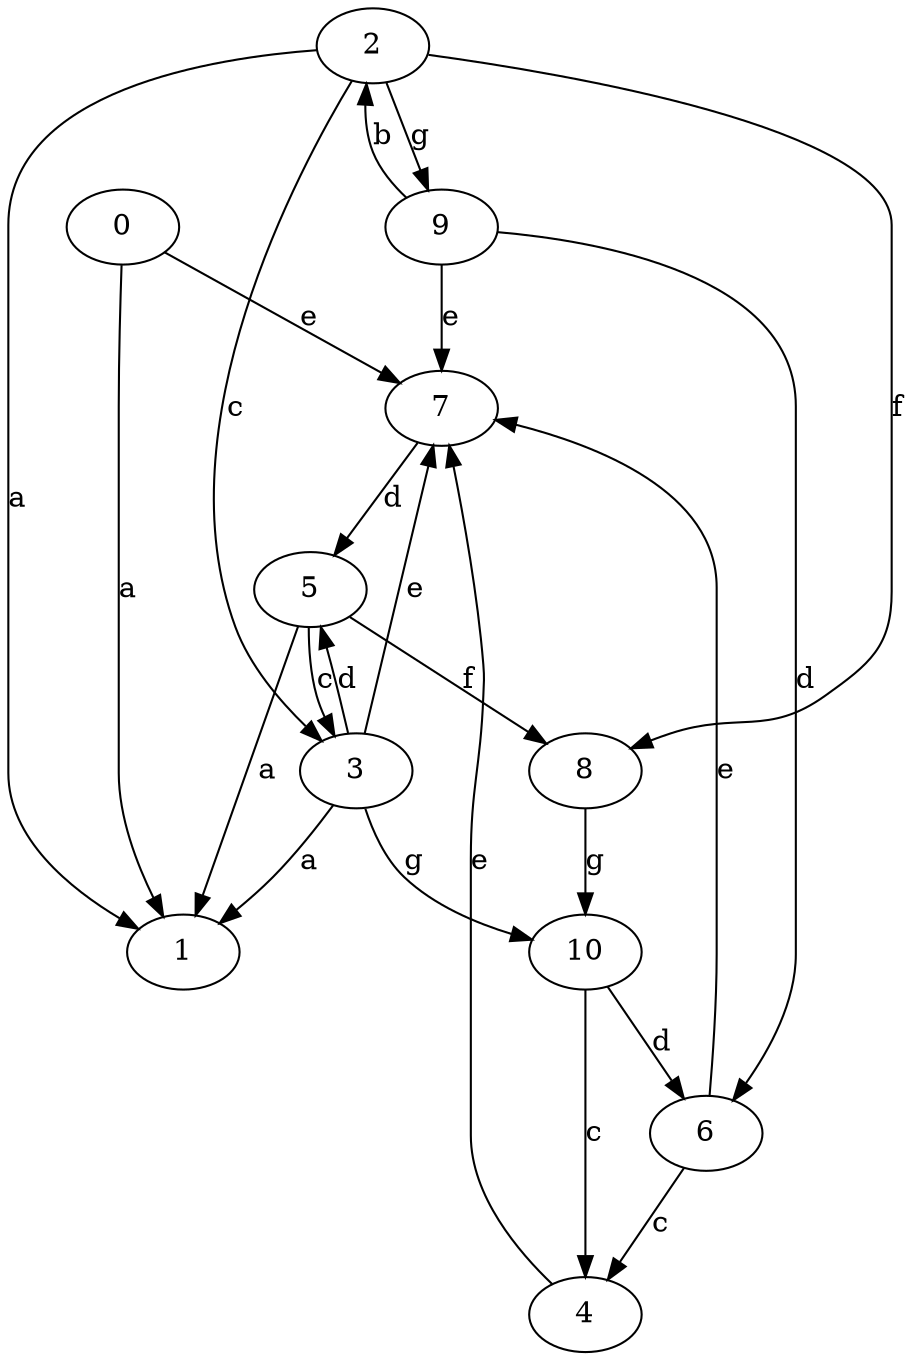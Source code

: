 strict digraph  {
0;
1;
2;
3;
4;
5;
6;
7;
8;
9;
10;
0 -> 1  [label=a];
0 -> 7  [label=e];
2 -> 1  [label=a];
2 -> 3  [label=c];
2 -> 8  [label=f];
2 -> 9  [label=g];
3 -> 1  [label=a];
3 -> 5  [label=d];
3 -> 7  [label=e];
3 -> 10  [label=g];
4 -> 7  [label=e];
5 -> 1  [label=a];
5 -> 3  [label=c];
5 -> 8  [label=f];
6 -> 4  [label=c];
6 -> 7  [label=e];
7 -> 5  [label=d];
8 -> 10  [label=g];
9 -> 2  [label=b];
9 -> 6  [label=d];
9 -> 7  [label=e];
10 -> 4  [label=c];
10 -> 6  [label=d];
}
